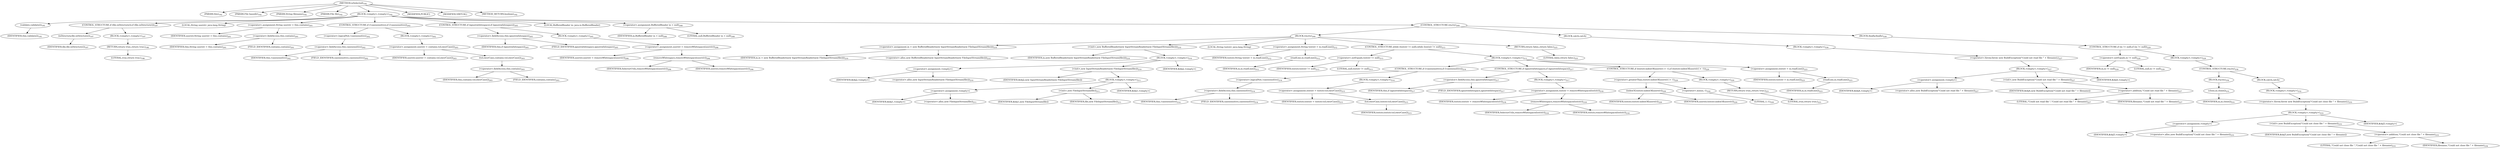 digraph "isSelected" {  
"250" [label = <(METHOD,isSelected)<SUB>192</SUB>> ]
"19" [label = <(PARAM,this)<SUB>192</SUB>> ]
"251" [label = <(PARAM,File basedir)<SUB>192</SUB>> ]
"252" [label = <(PARAM,String filename)<SUB>192</SUB>> ]
"253" [label = <(PARAM,File file)<SUB>192</SUB>> ]
"254" [label = <(BLOCK,&lt;empty&gt;,&lt;empty&gt;)<SUB>192</SUB>> ]
"255" [label = <(validate,validate())<SUB>195</SUB>> ]
"18" [label = <(IDENTIFIER,this,validate())<SUB>195</SUB>> ]
"256" [label = <(CONTROL_STRUCTURE,if (file.isDirectory()),if (file.isDirectory()))<SUB>197</SUB>> ]
"257" [label = <(isDirectory,file.isDirectory())<SUB>197</SUB>> ]
"258" [label = <(IDENTIFIER,file,file.isDirectory())<SUB>197</SUB>> ]
"259" [label = <(BLOCK,&lt;empty&gt;,&lt;empty&gt;)<SUB>197</SUB>> ]
"260" [label = <(RETURN,return true;,return true;)<SUB>198</SUB>> ]
"261" [label = <(LITERAL,true,return true;)<SUB>198</SUB>> ]
"262" [label = <(LOCAL,String userstr: java.lang.String)> ]
"263" [label = <(&lt;operator&gt;.assignment,String userstr = this.contains)<SUB>201</SUB>> ]
"264" [label = <(IDENTIFIER,userstr,String userstr = this.contains)<SUB>201</SUB>> ]
"265" [label = <(&lt;operator&gt;.fieldAccess,this.contains)<SUB>201</SUB>> ]
"266" [label = <(IDENTIFIER,this,String userstr = this.contains)<SUB>201</SUB>> ]
"267" [label = <(FIELD_IDENTIFIER,contains,contains)<SUB>201</SUB>> ]
"268" [label = <(CONTROL_STRUCTURE,if (!casesensitive),if (!casesensitive))<SUB>202</SUB>> ]
"269" [label = <(&lt;operator&gt;.logicalNot,!casesensitive)<SUB>202</SUB>> ]
"270" [label = <(&lt;operator&gt;.fieldAccess,this.casesensitive)<SUB>202</SUB>> ]
"271" [label = <(IDENTIFIER,this,!casesensitive)<SUB>202</SUB>> ]
"272" [label = <(FIELD_IDENTIFIER,casesensitive,casesensitive)<SUB>202</SUB>> ]
"273" [label = <(BLOCK,&lt;empty&gt;,&lt;empty&gt;)<SUB>202</SUB>> ]
"274" [label = <(&lt;operator&gt;.assignment,userstr = contains.toLowerCase())<SUB>203</SUB>> ]
"275" [label = <(IDENTIFIER,userstr,userstr = contains.toLowerCase())<SUB>203</SUB>> ]
"276" [label = <(toLowerCase,contains.toLowerCase())<SUB>203</SUB>> ]
"277" [label = <(&lt;operator&gt;.fieldAccess,this.contains)<SUB>203</SUB>> ]
"278" [label = <(IDENTIFIER,this,contains.toLowerCase())<SUB>203</SUB>> ]
"279" [label = <(FIELD_IDENTIFIER,contains,contains)<SUB>203</SUB>> ]
"280" [label = <(CONTROL_STRUCTURE,if (ignorewhitespace),if (ignorewhitespace))<SUB>205</SUB>> ]
"281" [label = <(&lt;operator&gt;.fieldAccess,this.ignorewhitespace)<SUB>205</SUB>> ]
"282" [label = <(IDENTIFIER,this,if (ignorewhitespace))<SUB>205</SUB>> ]
"283" [label = <(FIELD_IDENTIFIER,ignorewhitespace,ignorewhitespace)<SUB>205</SUB>> ]
"284" [label = <(BLOCK,&lt;empty&gt;,&lt;empty&gt;)<SUB>205</SUB>> ]
"285" [label = <(&lt;operator&gt;.assignment,userstr = removeWhitespace(userstr))<SUB>206</SUB>> ]
"286" [label = <(IDENTIFIER,userstr,userstr = removeWhitespace(userstr))<SUB>206</SUB>> ]
"287" [label = <(removeWhitespace,removeWhitespace(userstr))<SUB>206</SUB>> ]
"288" [label = <(IDENTIFIER,SelectorUtils,removeWhitespace(userstr))<SUB>206</SUB>> ]
"289" [label = <(IDENTIFIER,userstr,removeWhitespace(userstr))<SUB>206</SUB>> ]
"21" [label = <(LOCAL,BufferedReader in: java.io.BufferedReader)> ]
"290" [label = <(&lt;operator&gt;.assignment,BufferedReader in = null)<SUB>208</SUB>> ]
"291" [label = <(IDENTIFIER,in,BufferedReader in = null)<SUB>208</SUB>> ]
"292" [label = <(LITERAL,null,BufferedReader in = null)<SUB>208</SUB>> ]
"293" [label = <(CONTROL_STRUCTURE,try,try)<SUB>209</SUB>> ]
"294" [label = <(BLOCK,try,try)<SUB>209</SUB>> ]
"295" [label = <(&lt;operator&gt;.assignment,in = new BufferedReader(new InputStreamReader(new FileInputStream(file))))<SUB>210</SUB>> ]
"296" [label = <(IDENTIFIER,in,in = new BufferedReader(new InputStreamReader(new FileInputStream(file))))<SUB>210</SUB>> ]
"297" [label = <(&lt;operator&gt;.alloc,new BufferedReader(new InputStreamReader(new FileInputStream(file))))<SUB>210</SUB>> ]
"298" [label = <(&lt;init&gt;,new BufferedReader(new InputStreamReader(new FileInputStream(file))))<SUB>210</SUB>> ]
"20" [label = <(IDENTIFIER,in,new BufferedReader(new InputStreamReader(new FileInputStream(file))))<SUB>210</SUB>> ]
"299" [label = <(BLOCK,&lt;empty&gt;,&lt;empty&gt;)<SUB>210</SUB>> ]
"300" [label = <(&lt;operator&gt;.assignment,&lt;empty&gt;)> ]
"301" [label = <(IDENTIFIER,$obj2,&lt;empty&gt;)> ]
"302" [label = <(&lt;operator&gt;.alloc,new InputStreamReader(new FileInputStream(file)))<SUB>210</SUB>> ]
"303" [label = <(&lt;init&gt;,new InputStreamReader(new FileInputStream(file)))<SUB>210</SUB>> ]
"304" [label = <(IDENTIFIER,$obj2,new InputStreamReader(new FileInputStream(file)))> ]
"305" [label = <(BLOCK,&lt;empty&gt;,&lt;empty&gt;)<SUB>211</SUB>> ]
"306" [label = <(&lt;operator&gt;.assignment,&lt;empty&gt;)> ]
"307" [label = <(IDENTIFIER,$obj1,&lt;empty&gt;)> ]
"308" [label = <(&lt;operator&gt;.alloc,new FileInputStream(file))<SUB>211</SUB>> ]
"309" [label = <(&lt;init&gt;,new FileInputStream(file))<SUB>211</SUB>> ]
"310" [label = <(IDENTIFIER,$obj1,new FileInputStream(file))> ]
"311" [label = <(IDENTIFIER,file,new FileInputStream(file))<SUB>211</SUB>> ]
"312" [label = <(IDENTIFIER,$obj1,&lt;empty&gt;)> ]
"313" [label = <(IDENTIFIER,$obj2,&lt;empty&gt;)> ]
"314" [label = <(LOCAL,String teststr: java.lang.String)> ]
"315" [label = <(&lt;operator&gt;.assignment,String teststr = in.readLine())<SUB>212</SUB>> ]
"316" [label = <(IDENTIFIER,teststr,String teststr = in.readLine())<SUB>212</SUB>> ]
"317" [label = <(readLine,in.readLine())<SUB>212</SUB>> ]
"318" [label = <(IDENTIFIER,in,in.readLine())<SUB>212</SUB>> ]
"319" [label = <(CONTROL_STRUCTURE,while (teststr != null),while (teststr != null))<SUB>213</SUB>> ]
"320" [label = <(&lt;operator&gt;.notEquals,teststr != null)<SUB>213</SUB>> ]
"321" [label = <(IDENTIFIER,teststr,teststr != null)<SUB>213</SUB>> ]
"322" [label = <(LITERAL,null,teststr != null)<SUB>213</SUB>> ]
"323" [label = <(BLOCK,&lt;empty&gt;,&lt;empty&gt;)<SUB>213</SUB>> ]
"324" [label = <(CONTROL_STRUCTURE,if (!casesensitive),if (!casesensitive))<SUB>214</SUB>> ]
"325" [label = <(&lt;operator&gt;.logicalNot,!casesensitive)<SUB>214</SUB>> ]
"326" [label = <(&lt;operator&gt;.fieldAccess,this.casesensitive)<SUB>214</SUB>> ]
"327" [label = <(IDENTIFIER,this,!casesensitive)<SUB>214</SUB>> ]
"328" [label = <(FIELD_IDENTIFIER,casesensitive,casesensitive)<SUB>214</SUB>> ]
"329" [label = <(BLOCK,&lt;empty&gt;,&lt;empty&gt;)<SUB>214</SUB>> ]
"330" [label = <(&lt;operator&gt;.assignment,teststr = teststr.toLowerCase())<SUB>215</SUB>> ]
"331" [label = <(IDENTIFIER,teststr,teststr = teststr.toLowerCase())<SUB>215</SUB>> ]
"332" [label = <(toLowerCase,teststr.toLowerCase())<SUB>215</SUB>> ]
"333" [label = <(IDENTIFIER,teststr,teststr.toLowerCase())<SUB>215</SUB>> ]
"334" [label = <(CONTROL_STRUCTURE,if (ignorewhitespace),if (ignorewhitespace))<SUB>217</SUB>> ]
"335" [label = <(&lt;operator&gt;.fieldAccess,this.ignorewhitespace)<SUB>217</SUB>> ]
"336" [label = <(IDENTIFIER,this,if (ignorewhitespace))<SUB>217</SUB>> ]
"337" [label = <(FIELD_IDENTIFIER,ignorewhitespace,ignorewhitespace)<SUB>217</SUB>> ]
"338" [label = <(BLOCK,&lt;empty&gt;,&lt;empty&gt;)<SUB>217</SUB>> ]
"339" [label = <(&lt;operator&gt;.assignment,teststr = removeWhitespace(teststr))<SUB>218</SUB>> ]
"340" [label = <(IDENTIFIER,teststr,teststr = removeWhitespace(teststr))<SUB>218</SUB>> ]
"341" [label = <(removeWhitespace,removeWhitespace(teststr))<SUB>218</SUB>> ]
"342" [label = <(IDENTIFIER,SelectorUtils,removeWhitespace(teststr))<SUB>218</SUB>> ]
"343" [label = <(IDENTIFIER,teststr,removeWhitespace(teststr))<SUB>218</SUB>> ]
"344" [label = <(CONTROL_STRUCTURE,if (teststr.indexOf(userstr) &gt; -1),if (teststr.indexOf(userstr) &gt; -1))<SUB>220</SUB>> ]
"345" [label = <(&lt;operator&gt;.greaterThan,teststr.indexOf(userstr) &gt; -1)<SUB>220</SUB>> ]
"346" [label = <(indexOf,teststr.indexOf(userstr))<SUB>220</SUB>> ]
"347" [label = <(IDENTIFIER,teststr,teststr.indexOf(userstr))<SUB>220</SUB>> ]
"348" [label = <(IDENTIFIER,userstr,teststr.indexOf(userstr))<SUB>220</SUB>> ]
"349" [label = <(&lt;operator&gt;.minus,-1)<SUB>220</SUB>> ]
"350" [label = <(LITERAL,1,-1)<SUB>220</SUB>> ]
"351" [label = <(BLOCK,&lt;empty&gt;,&lt;empty&gt;)<SUB>220</SUB>> ]
"352" [label = <(RETURN,return true;,return true;)<SUB>221</SUB>> ]
"353" [label = <(LITERAL,true,return true;)<SUB>221</SUB>> ]
"354" [label = <(&lt;operator&gt;.assignment,teststr = in.readLine())<SUB>223</SUB>> ]
"355" [label = <(IDENTIFIER,teststr,teststr = in.readLine())<SUB>223</SUB>> ]
"356" [label = <(readLine,in.readLine())<SUB>223</SUB>> ]
"357" [label = <(IDENTIFIER,in,in.readLine())<SUB>223</SUB>> ]
"358" [label = <(RETURN,return false;,return false;)<SUB>225</SUB>> ]
"359" [label = <(LITERAL,false,return false;)<SUB>225</SUB>> ]
"360" [label = <(BLOCK,catch,catch)> ]
"361" [label = <(BLOCK,&lt;empty&gt;,&lt;empty&gt;)<SUB>226</SUB>> ]
"362" [label = <(&lt;operator&gt;.throw,throw new BuildException(&quot;Could not read file &quot; + filename);)<SUB>227</SUB>> ]
"363" [label = <(BLOCK,&lt;empty&gt;,&lt;empty&gt;)<SUB>227</SUB>> ]
"364" [label = <(&lt;operator&gt;.assignment,&lt;empty&gt;)> ]
"365" [label = <(IDENTIFIER,$obj4,&lt;empty&gt;)> ]
"366" [label = <(&lt;operator&gt;.alloc,new BuildException(&quot;Could not read file &quot; + filename))<SUB>227</SUB>> ]
"367" [label = <(&lt;init&gt;,new BuildException(&quot;Could not read file &quot; + filename))<SUB>227</SUB>> ]
"368" [label = <(IDENTIFIER,$obj4,new BuildException(&quot;Could not read file &quot; + filename))> ]
"369" [label = <(&lt;operator&gt;.addition,&quot;Could not read file &quot; + filename)<SUB>227</SUB>> ]
"370" [label = <(LITERAL,&quot;Could not read file &quot;,&quot;Could not read file &quot; + filename)<SUB>227</SUB>> ]
"371" [label = <(IDENTIFIER,filename,&quot;Could not read file &quot; + filename)<SUB>227</SUB>> ]
"372" [label = <(IDENTIFIER,$obj4,&lt;empty&gt;)> ]
"373" [label = <(BLOCK,finally,finally)<SUB>228</SUB>> ]
"374" [label = <(CONTROL_STRUCTURE,if (in != null),if (in != null))<SUB>229</SUB>> ]
"375" [label = <(&lt;operator&gt;.notEquals,in != null)<SUB>229</SUB>> ]
"376" [label = <(IDENTIFIER,in,in != null)<SUB>229</SUB>> ]
"377" [label = <(LITERAL,null,in != null)<SUB>229</SUB>> ]
"378" [label = <(BLOCK,&lt;empty&gt;,&lt;empty&gt;)<SUB>229</SUB>> ]
"379" [label = <(CONTROL_STRUCTURE,try,try)<SUB>230</SUB>> ]
"380" [label = <(BLOCK,try,try)<SUB>230</SUB>> ]
"381" [label = <(close,in.close())<SUB>231</SUB>> ]
"382" [label = <(IDENTIFIER,in,in.close())<SUB>231</SUB>> ]
"383" [label = <(BLOCK,catch,catch)> ]
"384" [label = <(BLOCK,&lt;empty&gt;,&lt;empty&gt;)<SUB>232</SUB>> ]
"385" [label = <(&lt;operator&gt;.throw,throw new BuildException(&quot;Could not close file &quot; + filename);)<SUB>233</SUB>> ]
"386" [label = <(BLOCK,&lt;empty&gt;,&lt;empty&gt;)<SUB>233</SUB>> ]
"387" [label = <(&lt;operator&gt;.assignment,&lt;empty&gt;)> ]
"388" [label = <(IDENTIFIER,$obj5,&lt;empty&gt;)> ]
"389" [label = <(&lt;operator&gt;.alloc,new BuildException(&quot;Could not close file &quot; + filename))<SUB>233</SUB>> ]
"390" [label = <(&lt;init&gt;,new BuildException(&quot;Could not close file &quot; + filename))<SUB>233</SUB>> ]
"391" [label = <(IDENTIFIER,$obj5,new BuildException(&quot;Could not close file &quot; + filename))> ]
"392" [label = <(&lt;operator&gt;.addition,&quot;Could not close file &quot; + filename)<SUB>233</SUB>> ]
"393" [label = <(LITERAL,&quot;Could not close file &quot;,&quot;Could not close file &quot; + filename)<SUB>233</SUB>> ]
"394" [label = <(IDENTIFIER,filename,&quot;Could not close file &quot; + filename)<SUB>234</SUB>> ]
"395" [label = <(IDENTIFIER,$obj5,&lt;empty&gt;)> ]
"396" [label = <(MODIFIER,PUBLIC)> ]
"397" [label = <(MODIFIER,VIRTUAL)> ]
"398" [label = <(METHOD_RETURN,boolean)<SUB>192</SUB>> ]
  "250" -> "19" 
  "250" -> "251" 
  "250" -> "252" 
  "250" -> "253" 
  "250" -> "254" 
  "250" -> "396" 
  "250" -> "397" 
  "250" -> "398" 
  "254" -> "255" 
  "254" -> "256" 
  "254" -> "262" 
  "254" -> "263" 
  "254" -> "268" 
  "254" -> "280" 
  "254" -> "21" 
  "254" -> "290" 
  "254" -> "293" 
  "255" -> "18" 
  "256" -> "257" 
  "256" -> "259" 
  "257" -> "258" 
  "259" -> "260" 
  "260" -> "261" 
  "263" -> "264" 
  "263" -> "265" 
  "265" -> "266" 
  "265" -> "267" 
  "268" -> "269" 
  "268" -> "273" 
  "269" -> "270" 
  "270" -> "271" 
  "270" -> "272" 
  "273" -> "274" 
  "274" -> "275" 
  "274" -> "276" 
  "276" -> "277" 
  "277" -> "278" 
  "277" -> "279" 
  "280" -> "281" 
  "280" -> "284" 
  "281" -> "282" 
  "281" -> "283" 
  "284" -> "285" 
  "285" -> "286" 
  "285" -> "287" 
  "287" -> "288" 
  "287" -> "289" 
  "290" -> "291" 
  "290" -> "292" 
  "293" -> "294" 
  "293" -> "360" 
  "293" -> "373" 
  "294" -> "295" 
  "294" -> "298" 
  "294" -> "314" 
  "294" -> "315" 
  "294" -> "319" 
  "294" -> "358" 
  "295" -> "296" 
  "295" -> "297" 
  "298" -> "20" 
  "298" -> "299" 
  "299" -> "300" 
  "299" -> "303" 
  "299" -> "313" 
  "300" -> "301" 
  "300" -> "302" 
  "303" -> "304" 
  "303" -> "305" 
  "305" -> "306" 
  "305" -> "309" 
  "305" -> "312" 
  "306" -> "307" 
  "306" -> "308" 
  "309" -> "310" 
  "309" -> "311" 
  "315" -> "316" 
  "315" -> "317" 
  "317" -> "318" 
  "319" -> "320" 
  "319" -> "323" 
  "320" -> "321" 
  "320" -> "322" 
  "323" -> "324" 
  "323" -> "334" 
  "323" -> "344" 
  "323" -> "354" 
  "324" -> "325" 
  "324" -> "329" 
  "325" -> "326" 
  "326" -> "327" 
  "326" -> "328" 
  "329" -> "330" 
  "330" -> "331" 
  "330" -> "332" 
  "332" -> "333" 
  "334" -> "335" 
  "334" -> "338" 
  "335" -> "336" 
  "335" -> "337" 
  "338" -> "339" 
  "339" -> "340" 
  "339" -> "341" 
  "341" -> "342" 
  "341" -> "343" 
  "344" -> "345" 
  "344" -> "351" 
  "345" -> "346" 
  "345" -> "349" 
  "346" -> "347" 
  "346" -> "348" 
  "349" -> "350" 
  "351" -> "352" 
  "352" -> "353" 
  "354" -> "355" 
  "354" -> "356" 
  "356" -> "357" 
  "358" -> "359" 
  "360" -> "361" 
  "361" -> "362" 
  "362" -> "363" 
  "363" -> "364" 
  "363" -> "367" 
  "363" -> "372" 
  "364" -> "365" 
  "364" -> "366" 
  "367" -> "368" 
  "367" -> "369" 
  "369" -> "370" 
  "369" -> "371" 
  "373" -> "374" 
  "374" -> "375" 
  "374" -> "378" 
  "375" -> "376" 
  "375" -> "377" 
  "378" -> "379" 
  "379" -> "380" 
  "379" -> "383" 
  "380" -> "381" 
  "381" -> "382" 
  "383" -> "384" 
  "384" -> "385" 
  "385" -> "386" 
  "386" -> "387" 
  "386" -> "390" 
  "386" -> "395" 
  "387" -> "388" 
  "387" -> "389" 
  "390" -> "391" 
  "390" -> "392" 
  "392" -> "393" 
  "392" -> "394" 
}
